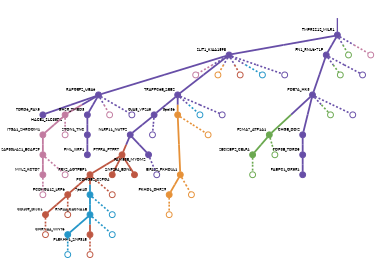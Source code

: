 strict digraph  {
graph[splines=false]; nodesep=0.7; rankdir=TB; ranksep=0.6; forcelabels=true; dpi=600; size=2.5;
0 [color="#674ea7ff", fillcolor="#674ea7ff", fixedsize=true, fontname=Lato, fontsize="12pt", height="0.25", label="", penwidth=3, shape=circle, style=filled, xlabel=TMPRSS12_MILR1];
10 [color="#674ea7ff", fillcolor="#674ea7ff", fixedsize=true, fontname=Lato, fontsize="12pt", height="0.25", label="", penwidth=3, shape=circle, style=filled, xlabel=SLIT1_KIAA1598];
20 [color="#674ea7ff", fillcolor="#674ea7ff", fixedsize=true, fontname=Lato, fontsize="12pt", height="0.25", label="", penwidth=3, shape=circle, style=filled, xlabel="FN1_RNU6-71P"];
35 [color="#6aa84fff", fillcolor="#6aa84fff", fixedsize=true, fontname=Lato, fontsize="12pt", height="0.25", label="", penwidth=3, shape=circle, style=solid, xlabel=""];
40 [color="#c27ba0ff", fillcolor="#c27ba0ff", fixedsize=true, fontname=Lato, fontsize="12pt", height="0.25", label="", penwidth=3, shape=circle, style=solid, xlabel=""];
1 [color="#e69138ff", fillcolor="#e69138ff", fixedsize=true, fontname=Lato, fontsize="12pt", height="0.25", label="", penwidth=3, shape=circle, style=filled, xlabel=EIF4E2_PKHD1L1];
26 [color="#e69138ff", fillcolor="#e69138ff", fixedsize=true, fontname=Lato, fontsize="12pt", height="0.25", label="", penwidth=3, shape=circle, style=filled, xlabel=PKHD1_DHRS9];
46 [color="#e69138ff", fillcolor="#e69138ff", fixedsize=true, fontname=Lato, fontsize="12pt", height="0.25", label="", penwidth=3, shape=circle, style=solid, xlabel=""];
2 [color="#674ea7ff", fillcolor="#674ea7ff", fixedsize=true, fontname=Lato, fontsize="12pt", height="0.25", label="", penwidth=3, shape=circle, style=filled, xlabel=RAPGEF2_UBA6];
14 [color="#674ea7ff", fillcolor="#674ea7ff", fixedsize=true, fontname=Lato, fontsize="12pt", height="0.25", label="", penwidth=3, shape=circle, style=filled, xlabel=TDRD6_PAX5];
19 [color="#c27ba0ff", fillcolor="#c27ba0ff", fixedsize=true, fontname=Lato, fontsize="12pt", height="0.25", label="", penwidth=3, shape=circle, style=filled, xlabel=HACE1_SLC35D2];
21 [color="#674ea7ff", fillcolor="#674ea7ff", fixedsize=true, fontname=Lato, fontsize="12pt", height="0.25", label="", penwidth=3, shape=circle, style=filled, xlabel=GHSR_TMED3];
41 [color="#c27ba0ff", fillcolor="#c27ba0ff", fixedsize=true, fontname=Lato, fontsize="12pt", height="0.25", label="", penwidth=3, shape=circle, style=solid, xlabel=""];
60 [color="#674ea7ff", fillcolor="#674ea7ff", fixedsize=true, fontname=Lato, fontsize="12pt", height="0.25", label="", penwidth=3, shape=circle, style=solid, xlabel=""];
3 [color="#674ea7ff", fillcolor="#674ea7ff", fixedsize=true, fontname=Lato, fontsize="12pt", height="0.25", label="", penwidth=3, shape=circle, style=filled, xlabel=TRAPPC6B_ZEB2];
29 [color="#674ea7ff", fillcolor="#674ea7ff", fixedsize=true, fontname=Lato, fontsize="12pt", height="0.25", label="", penwidth=3, shape=circle, style=filled, xlabel=GJA8_VPS45];
33 [color="#e69138ff", fillcolor="#e69138ff", fixedsize=true, fontname=Lato, fontsize="12pt", height="0.25", label="", penwidth=3, shape=circle, style=filled, xlabel="3pol36"];
55 [color="#2496c8ff", fillcolor="#2496c8ff", fixedsize=true, fontname=Lato, fontsize="12pt", height="0.25", label="", penwidth=3, shape=circle, style=solid, xlabel=""];
61 [color="#674ea7ff", fillcolor="#674ea7ff", fixedsize=true, fontname=Lato, fontsize="12pt", height="0.25", label="", penwidth=3, shape=circle, style=solid, xlabel=""];
4 [color="#6aa84fff", fillcolor="#6aa84fff", fixedsize=true, fontname=Lato, fontsize="12pt", height="0.25", label="", penwidth=3, shape=circle, style=filled, xlabel=PSMA7_ATP1A1];
17 [color="#6aa84fff", fillcolor="#6aa84fff", fixedsize=true, fontname=Lato, fontsize="12pt", height="0.25", label="", penwidth=3, shape=circle, style=filled, xlabel=SECISBP2_CELF4];
36 [color="#6aa84fff", fillcolor="#6aa84fff", fixedsize=true, fontname=Lato, fontsize="12pt", height="0.25", label="", penwidth=3, shape=circle, style=solid, xlabel=""];
5 [color="#674ea7ff", fillcolor="#674ea7ff", fixedsize=true, fontname=Lato, fontsize="12pt", height="0.25", label="", penwidth=3, shape=circle, style=filled, xlabel=PDE7A_HK3];
6 [color="#674ea7ff", fillcolor="#674ea7ff", fixedsize=true, fontname=Lato, fontsize="12pt", height="0.25", label="", penwidth=3, shape=circle, style=filled, xlabel=CHGB_DDI2];
37 [color="#6aa84fff", fillcolor="#6aa84fff", fixedsize=true, fontname=Lato, fontsize="12pt", height="0.25", label="", penwidth=3, shape=circle, style=solid, xlabel=""];
62 [color="#674ea7ff", fillcolor="#674ea7ff", fixedsize=true, fontname=Lato, fontsize="12pt", height="0.25", label="", penwidth=3, shape=circle, style=solid, xlabel=""];
22 [color="#674ea7ff", fillcolor="#674ea7ff", fixedsize=true, fontname=Lato, fontsize="12pt", height="0.25", label="", penwidth=3, shape=circle, style=filled, xlabel=TOP3B_TDRD5];
7 [color="#be5742ff", fillcolor="#be5742ff", fixedsize=true, fontname=Lato, fontsize="12pt", height="0.25", label="", penwidth=3, shape=circle, style=filled, xlabel=PEX2_AGTPBP1];
12 [color="#be5742ff", fillcolor="#be5742ff", fixedsize=true, fontname=Lato, fontsize="12pt", height="0.25", label="", penwidth=3, shape=circle, style=filled, xlabel=PCDHGA12_LRP6];
34 [color="#2496c8ff", fillcolor="#2496c8ff", fixedsize=true, fontname=Lato, fontsize="12pt", height="0.25", label="", penwidth=3, shape=circle, style=filled, xlabel="7pol40"];
50 [color="#be5742ff", fillcolor="#be5742ff", fixedsize=true, fontname=Lato, fontsize="12pt", height="0.25", label="", penwidth=3, shape=circle, style=solid, xlabel=""];
42 [color="#c27ba0ff", fillcolor="#c27ba0ff", fixedsize=true, fontname=Lato, fontsize="12pt", height="0.25", label="", penwidth=3, shape=circle, style=solid, xlabel=""];
48 [color="#e69138ff", fillcolor="#e69138ff", fixedsize=true, fontname=Lato, fontsize="12pt", height="0.25", label="", penwidth=3, shape=circle, style=solid, xlabel=""];
51 [color="#be5742ff", fillcolor="#be5742ff", fixedsize=true, fontname=Lato, fontsize="12pt", height="0.25", label="", penwidth=3, shape=circle, style=solid, xlabel=""];
57 [color="#2496c8ff", fillcolor="#2496c8ff", fixedsize=true, fontname=Lato, fontsize="12pt", height="0.25", label="", penwidth=3, shape=circle, style=solid, xlabel=""];
63 [color="#674ea7ff", fillcolor="#674ea7ff", fixedsize=true, fontname=Lato, fontsize="12pt", height="0.25", label="", penwidth=3, shape=circle, style=solid, xlabel=""];
11 [color="#2496c8ff", fillcolor="#2496c8ff", fixedsize=true, fontname=Lato, fontsize="12pt", height="0.25", label="", penwidth=3, shape=circle, style=filled, xlabel=RNF44_CACNA1E];
16 [color="#2496c8ff", fillcolor="#2496c8ff", fixedsize=true, fontname=Lato, fontsize="12pt", height="0.25", label="", penwidth=3, shape=circle, style=filled, xlabel=CHRNA4_WNT6];
28 [color="#be5742ff", fillcolor="#be5742ff", fixedsize=true, fontname=Lato, fontsize="12pt", height="0.25", label="", penwidth=3, shape=circle, style=filled, xlabel=PLEKHH1_ZNF318];
58 [color="#2496c8ff", fillcolor="#2496c8ff", fixedsize=true, fontname=Lato, fontsize="12pt", height="0.25", label="", penwidth=3, shape=circle, style=solid, xlabel=""];
30 [color="#be5742ff", fillcolor="#be5742ff", fixedsize=true, fontname=Lato, fontsize="12pt", height="0.25", label="", penwidth=3, shape=circle, style=filled, xlabel=CD109_DISC1];
52 [color="#be5742ff", fillcolor="#be5742ff", fixedsize=true, fontname=Lato, fontsize="12pt", height="0.25", label="", penwidth=3, shape=circle, style=solid, xlabel=""];
13 [color="#c27ba0ff", fillcolor="#c27ba0ff", fixedsize=true, fontname=Lato, fontsize="12pt", height="0.25", label="", penwidth=3, shape=circle, style=filled, xlabel=MYL2_KCTD7];
43 [color="#c27ba0ff", fillcolor="#c27ba0ff", fixedsize=true, fontname=Lato, fontsize="12pt", height="0.25", label="", penwidth=3, shape=circle, style=solid, xlabel=""];
15 [color="#be5742ff", fillcolor="#be5742ff", fixedsize=true, fontname=Lato, fontsize="12pt", height="0.25", label="", penwidth=3, shape=circle, style=filled, xlabel=PTPRA_PTPRT];
8 [color="#be5742ff", fillcolor="#be5742ff", fixedsize=true, fontname=Lato, fontsize="12pt", height="0.25", label="", penwidth=3, shape=circle, style=filled, xlabel=PCDHGB2_CSPG4];
31 [color="#be5742ff", fillcolor="#be5742ff", fixedsize=true, fontname=Lato, fontsize="12pt", height="0.25", label="", penwidth=3, shape=circle, style=filled, xlabel=ZNF254_EDN3];
59 [color="#2496c8ff", fillcolor="#2496c8ff", fixedsize=true, fontname=Lato, fontsize="12pt", height="0.25", label="", penwidth=3, shape=circle, style=solid, xlabel=""];
38 [color="#6aa84fff", fillcolor="#6aa84fff", fixedsize=true, fontname=Lato, fontsize="12pt", height="0.25", label="", penwidth=3, shape=circle, style=solid, xlabel=""];
18 [color="#674ea7ff", fillcolor="#674ea7ff", fixedsize=true, fontname=Lato, fontsize="12pt", height="0.25", label="", penwidth=3, shape=circle, style=filled, xlabel=STON1_TNC];
9 [color="#674ea7ff", fillcolor="#674ea7ff", fixedsize=true, fontname=Lato, fontsize="12pt", height="0.25", label="", penwidth=3, shape=circle, style=filled, xlabel=PML_XIRP1];
23 [color="#c27ba0ff", fillcolor="#c27ba0ff", fixedsize=true, fontname=Lato, fontsize="12pt", height="0.25", label="", penwidth=3, shape=circle, style=filled, xlabel=ITGA1_SHROOM1];
44 [color="#c27ba0ff", fillcolor="#c27ba0ff", fixedsize=true, fontname=Lato, fontsize="12pt", height="0.25", label="", penwidth=3, shape=circle, style=solid, xlabel=""];
39 [color="#6aa84fff", fillcolor="#6aa84fff", fixedsize=true, fontname=Lato, fontsize="12pt", height="0.25", label="", penwidth=3, shape=circle, style=solid, xlabel=""];
64 [color="#674ea7ff", fillcolor="#674ea7ff", fixedsize=true, fontname=Lato, fontsize="12pt", height="0.25", label="", penwidth=3, shape=circle, style=solid, xlabel=""];
24 [color="#674ea7ff", fillcolor="#674ea7ff", fixedsize=true, fontname=Lato, fontsize="12pt", height="0.25", label="", penwidth=3, shape=circle, style=filled, xlabel=PABPC1_OR5R1];
27 [color="#c27ba0ff", fillcolor="#c27ba0ff", fixedsize=true, fontname=Lato, fontsize="12pt", height="0.25", label="", penwidth=3, shape=circle, style=filled, xlabel="SAP30L-AS1_BCAP29"];
25 [color="#674ea7ff", fillcolor="#674ea7ff", fixedsize=true, fontname=Lato, fontsize="12pt", height="0.25", label="", penwidth=3, shape=circle, style=filled, xlabel=FAM83E_MYOM2];
65 [color="#674ea7ff", fillcolor="#674ea7ff", fixedsize=true, fontname=Lato, fontsize="12pt", height="0.25", label="", penwidth=3, shape=circle, style=solid, xlabel=""];
49 [color="#e69138ff", fillcolor="#e69138ff", fixedsize=true, fontname=Lato, fontsize="12pt", height="0.25", label="", penwidth=3, shape=circle, style=solid, xlabel=""];
45 [color="#c27ba0ff", fillcolor="#c27ba0ff", fixedsize=true, fontname=Lato, fontsize="12pt", height="0.25", label="", penwidth=3, shape=circle, style=solid, xlabel=""];
53 [color="#be5742ff", fillcolor="#be5742ff", fixedsize=true, fontname=Lato, fontsize="12pt", height="0.25", label="", penwidth=3, shape=circle, style=solid, xlabel=""];
32 [color="#674ea7ff", fillcolor="#674ea7ff", fixedsize=true, fontname=Lato, fontsize="12pt", height="0.25", label="", penwidth=3, shape=circle, style=filled, xlabel=NLRP11_NUTF2];
66 [color="#674ea7ff", fillcolor="#674ea7ff", fixedsize=true, fontname=Lato, fontsize="12pt", height="0.25", label="", penwidth=3, shape=circle, style=solid, xlabel=""];
54 [color="#be5742ff", fillcolor="#be5742ff", fixedsize=true, fontname=Lato, fontsize="12pt", height="0.25", label="", penwidth=3, shape=circle, style=solid, xlabel=""];
47 [color="#e69138ff", fillcolor="#e69138ff", fixedsize=true, fontname=Lato, fontsize="12pt", height="0.25", label="", penwidth=3, shape=circle, style=solid, xlabel=""];
56 [color="#2496c8ff", fillcolor="#2496c8ff", fixedsize=true, fontname=Lato, fontsize="12pt", height="0.25", label="", penwidth=3, shape=circle, style=solid, xlabel=""];
normal [label="", penwidth=3, style=invis, xlabel=TMPRSS12_MILR1];
0 -> 10  [arrowsize=0, color="#674ea7ff;0.5:#674ea7ff", minlen="1.7714285850524902", penwidth="5.5", style=solid];
0 -> 20  [arrowsize=0, color="#674ea7ff;0.5:#674ea7ff", minlen="1.2857142686843872", penwidth="5.5", style=solid];
0 -> 35  [arrowsize=0, color="#674ea7ff;0.5:#6aa84fff", minlen="1.0714285373687744", penwidth=5, style=dashed];
0 -> 40  [arrowsize=0, color="#674ea7ff;0.5:#c27ba0ff", minlen="1.0714285373687744", penwidth=5, style=dashed];
10 -> 2  [arrowsize=0, color="#674ea7ff;0.5:#674ea7ff", minlen="2.7142858505249023", penwidth="5.5", style=solid];
10 -> 3  [arrowsize=0, color="#674ea7ff;0.5:#674ea7ff", minlen="2.4571428298950195", penwidth="5.5", style=solid];
10 -> 42  [arrowsize=0, color="#674ea7ff;0.5:#c27ba0ff", minlen="1.0714285373687744", penwidth=5, style=dashed];
10 -> 48  [arrowsize=0, color="#674ea7ff;0.5:#e69138ff", minlen="1.0714285373687744", penwidth=5, style=dashed];
10 -> 51  [arrowsize=0, color="#674ea7ff;0.5:#be5742ff", minlen="1.0714285373687744", penwidth=5, style=dashed];
10 -> 57  [arrowsize=0, color="#674ea7ff;0.5:#2496c8ff", minlen="1.0714285373687744", penwidth=5, style=dashed];
10 -> 63  [arrowsize=0, color="#674ea7ff;0.5:#674ea7ff", minlen="1.0714285373687744", penwidth=5, style=dashed];
20 -> 5  [arrowsize=0, color="#674ea7ff;0.5:#674ea7ff", minlen="2.3714284896850586", penwidth="5.5", style=solid];
20 -> 39  [arrowsize=0, color="#674ea7ff;0.5:#6aa84fff", minlen="1.0714285373687744", penwidth=5, style=dashed];
20 -> 64  [arrowsize=0, color="#674ea7ff;0.5:#674ea7ff", minlen="1.0714285373687744", penwidth=5, style=dashed];
1 -> 26  [arrowsize=0, color="#e69138ff;0.5:#e69138ff", minlen="1.2000000476837158", penwidth="5.5", style=solid];
1 -> 46  [arrowsize=0, color="#e69138ff;0.5:#e69138ff", minlen="1.0714285373687744", penwidth=5, style=dashed];
26 -> 49  [arrowsize=0, color="#e69138ff;0.5:#e69138ff", minlen="1.0714285373687744", penwidth=5, style=dashed];
2 -> 14  [arrowsize=0, color="#674ea7ff;0.5:#674ea7ff", minlen="1.3428571224212646", penwidth="5.5", style=solid];
2 -> 19  [arrowsize=0, color="#674ea7ff;0.5:#c27ba0ff", minlen="1.2857142686843872", penwidth="5.5", style=solid];
2 -> 21  [arrowsize=0, color="#674ea7ff;0.5:#674ea7ff", minlen="1.2571427822113037", penwidth="5.5", style=solid];
2 -> 41  [arrowsize=0, color="#674ea7ff;0.5:#c27ba0ff", minlen="1.0714285373687744", penwidth=5, style=dashed];
2 -> 60  [arrowsize=0, color="#674ea7ff;0.5:#674ea7ff", minlen="1.0714285373687744", penwidth=5, style=dashed];
19 -> 23  [arrowsize=0, color="#c27ba0ff;0.5:#c27ba0ff", minlen="1.2571427822113037", penwidth="5.5", style=solid];
19 -> 44  [arrowsize=0, color="#c27ba0ff;0.5:#c27ba0ff", minlen="1.0714285373687744", penwidth=5, style=dashed];
21 -> 18  [arrowsize=0, color="#674ea7ff;0.5:#674ea7ff", minlen="1.2857142686843872", penwidth="5.5", style=solid];
3 -> 29  [arrowsize=0, color="#674ea7ff;0.5:#674ea7ff", minlen="1.1714285612106323", penwidth="5.5", style=solid];
3 -> 33  [arrowsize=0, color="#674ea7ff;0.5:#e69138ff", minlen="1.0714285373687744", penwidth="5.5", style=solid];
3 -> 55  [arrowsize=0, color="#674ea7ff;0.5:#2496c8ff", minlen="1.0714285373687744", penwidth=5, style=dashed];
3 -> 61  [arrowsize=0, color="#674ea7ff;0.5:#674ea7ff", minlen="1.0714285373687744", penwidth=5, style=dashed];
29 -> 32  [arrowsize=0, color="#674ea7ff;0.5:#674ea7ff", minlen="1.1428570747375488", penwidth="5.5", style=solid];
29 -> 66  [arrowsize=0, color="#674ea7ff;0.5:#674ea7ff", minlen="1.0714285373687744", penwidth=5, style=dashed];
33 -> 1  [arrowsize=0, color="#e69138ff;0.5:#e69138ff", minlen="3.0", penwidth="5.5", style=solid];
33 -> 47  [arrowsize=0, color="#e69138ff;0.5:#e69138ff", minlen="1.0714285373687744", penwidth=5, style=dashed];
4 -> 17  [arrowsize=0, color="#6aa84fff;0.5:#6aa84fff", minlen="1.2857142686843872", penwidth="5.5", style=solid];
4 -> 36  [arrowsize=0, color="#6aa84fff;0.5:#6aa84fff", minlen="1.0714285373687744", penwidth=5, style=dashed];
17 -> 38  [arrowsize=0, color="#6aa84fff;0.5:#6aa84fff", minlen="1.0714285373687744", penwidth=5, style=dashed];
5 -> 4  [arrowsize=0, color="#674ea7ff;0.5:#6aa84fff", minlen="2.3714284896850586", penwidth="5.5", style=solid];
5 -> 6  [arrowsize=0, color="#674ea7ff;0.5:#674ea7ff", minlen="2.028571367263794", penwidth="5.5", style=solid];
5 -> 37  [arrowsize=0, color="#674ea7ff;0.5:#6aa84fff", minlen="1.0714285373687744", penwidth=5, style=dashed];
5 -> 62  [arrowsize=0, color="#674ea7ff;0.5:#674ea7ff", minlen="1.0714285373687744", penwidth=5, style=dashed];
6 -> 22  [arrowsize=0, color="#674ea7ff;0.5:#674ea7ff", minlen="1.2571427822113037", penwidth="5.5", style=solid];
22 -> 24  [arrowsize=0, color="#674ea7ff;0.5:#674ea7ff", minlen="1.2285714149475098", penwidth="5.5", style=solid];
7 -> 12  [arrowsize=0, color="#be5742ff;0.5:#be5742ff", minlen="1.6571428775787354", penwidth="5.5", style=solid];
7 -> 34  [arrowsize=0, color="#be5742ff;0.5:#2496c8ff", minlen="1.0714285373687744", penwidth="5.5", style=solid];
7 -> 50  [arrowsize=0, color="#be5742ff;0.5:#be5742ff", minlen="1.0714285373687744", penwidth=5, style=dashed];
12 -> 30  [arrowsize=0, color="#be5742ff;0.5:#be5742ff", minlen="1.1714285612106323", penwidth="5.5", style=solid];
12 -> 52  [arrowsize=0, color="#be5742ff;0.5:#be5742ff", minlen="1.0714285373687744", penwidth=5, style=dashed];
34 -> 11  [arrowsize=0, color="#2496c8ff;0.5:#2496c8ff", minlen="1.7142856121063232", penwidth="5.5", style=solid];
34 -> 56  [arrowsize=0, color="#2496c8ff;0.5:#2496c8ff", minlen="1.0714285373687744", penwidth=5, style=dashed];
11 -> 16  [arrowsize=0, color="#2496c8ff;0.5:#2496c8ff", minlen="1.3428571224212646", penwidth="5.5", style=solid];
11 -> 28  [arrowsize=0, color="#2496c8ff;0.5:#be5742ff", minlen="1.2000000476837158", penwidth="5.5", style=solid];
11 -> 58  [arrowsize=0, color="#2496c8ff;0.5:#2496c8ff", minlen="1.0714285373687744", penwidth=5, style=dashed];
16 -> 59  [arrowsize=0, color="#2496c8ff;0.5:#2496c8ff", minlen="1.0714285373687744", penwidth=5, style=dashed];
28 -> 53  [arrowsize=0, color="#be5742ff;0.5:#be5742ff", minlen="1.0714285373687744", penwidth=5, style=dashed];
30 -> 54  [arrowsize=0, color="#be5742ff;0.5:#be5742ff", minlen="1.0714285373687744", penwidth=5, style=dashed];
13 -> 43  [arrowsize=0, color="#c27ba0ff;0.5:#c27ba0ff", minlen="1.0714285373687744", penwidth=5, style=dashed];
15 -> 7  [arrowsize=0, color="#be5742ff;0.5:#be5742ff", minlen="1.8857142925262451", penwidth="5.5", style=solid];
15 -> 8  [arrowsize=0, color="#be5742ff;0.5:#be5742ff", minlen="1.8571429252624512", penwidth="5.5", style=solid];
15 -> 31  [arrowsize=0, color="#be5742ff;0.5:#be5742ff", minlen="1.1428570747375488", penwidth="5.5", style=solid];
18 -> 9  [arrowsize=0, color="#674ea7ff;0.5:#674ea7ff", minlen="1.7714285850524902", penwidth="5.5", style=solid];
23 -> 27  [arrowsize=0, color="#c27ba0ff;0.5:#c27ba0ff", minlen="1.2000000476837158", penwidth="5.5", style=solid];
27 -> 13  [arrowsize=0, color="#c27ba0ff;0.5:#c27ba0ff", minlen="1.3714286088943481", penwidth="5.5", style=solid];
27 -> 45  [arrowsize=0, color="#c27ba0ff;0.5:#c27ba0ff", minlen="1.0714285373687744", penwidth=5, style=dashed];
25 -> 65  [arrowsize=0, color="#674ea7ff;0.5:#674ea7ff", minlen="1.0714285373687744", penwidth=5, style=dashed];
32 -> 15  [arrowsize=0, color="#674ea7ff;0.5:#be5742ff", minlen="1.3428571224212646", penwidth="5.5", style=solid];
32 -> 25  [arrowsize=0, color="#674ea7ff;0.5:#674ea7ff", minlen="1.2285714149475098", penwidth="5.5", style=solid];
normal -> 0  [arrowsize=0, color="#674ea7ff", label="", penwidth=4, style=solid];
}
